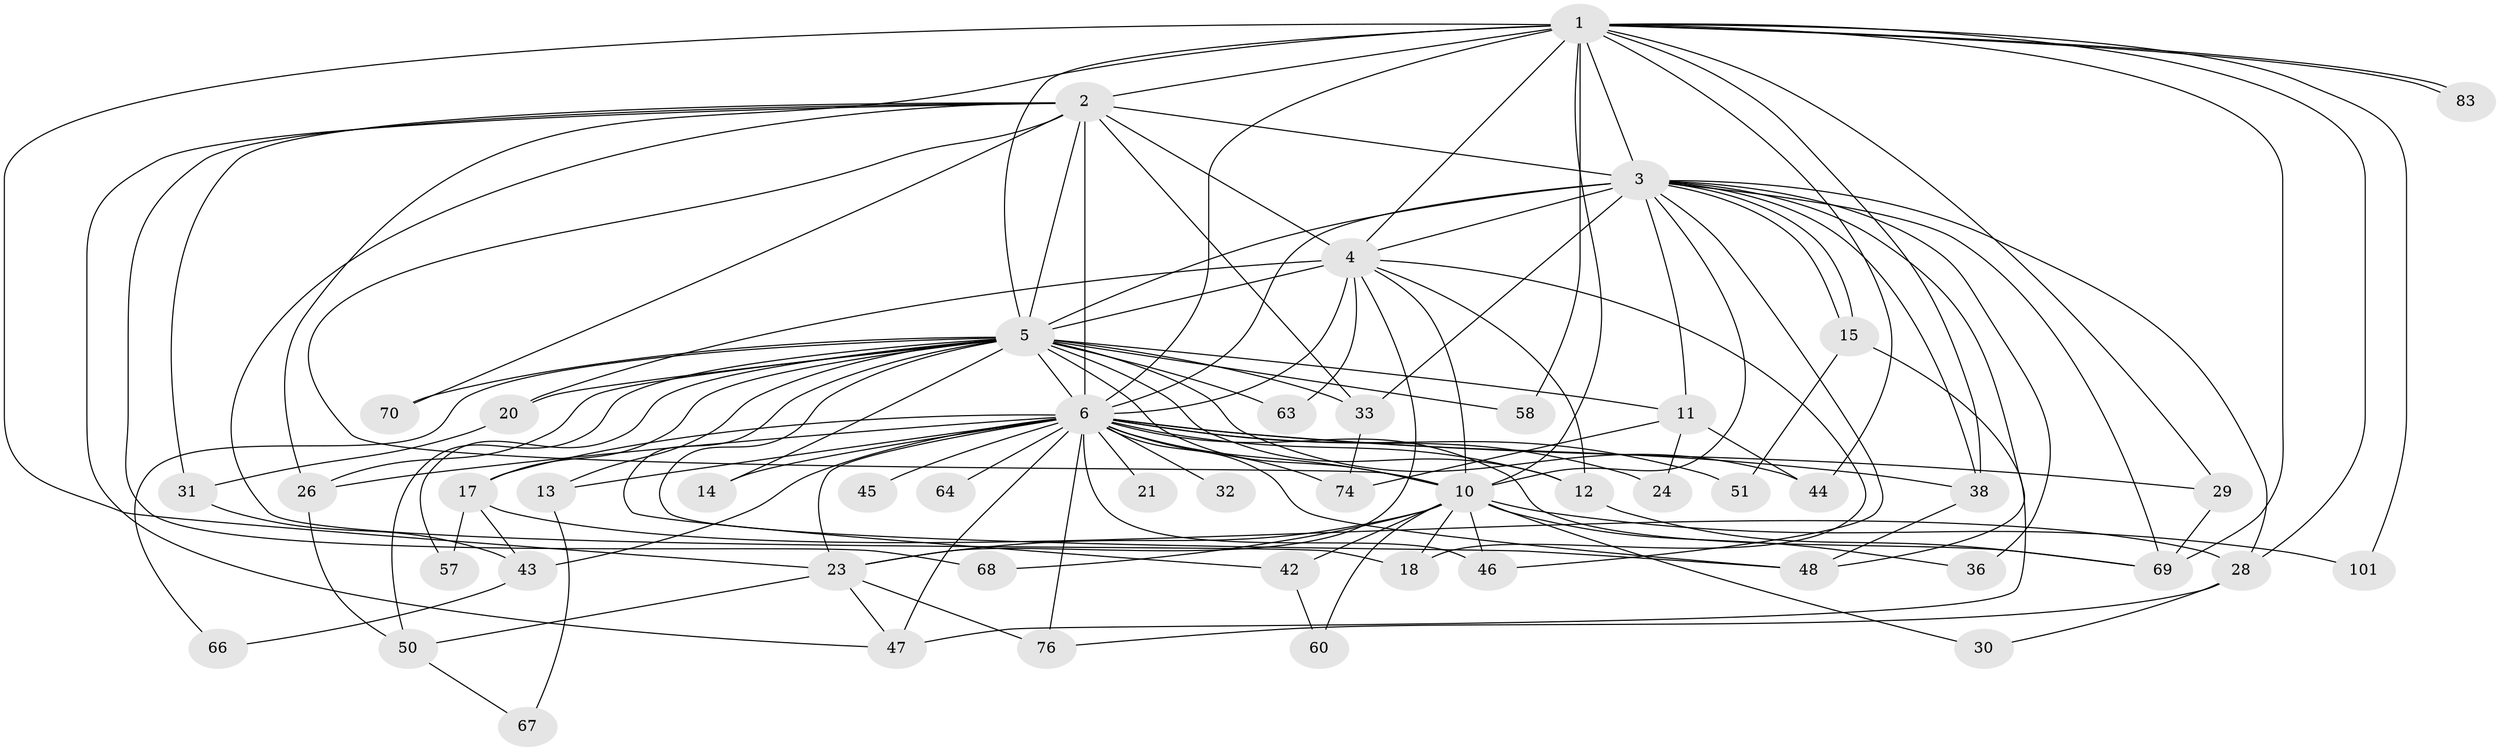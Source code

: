 // original degree distribution, {23: 0.009900990099009901, 14: 0.009900990099009901, 24: 0.009900990099009901, 15: 0.019801980198019802, 33: 0.009900990099009901, 20: 0.009900990099009901, 17: 0.009900990099009901, 19: 0.019801980198019802, 5: 0.0297029702970297, 3: 0.2376237623762376, 2: 0.4752475247524752, 4: 0.13861386138613863, 8: 0.019801980198019802}
// Generated by graph-tools (version 1.1) at 2025/13/03/09/25 04:13:52]
// undirected, 50 vertices, 124 edges
graph export_dot {
graph [start="1"]
  node [color=gray90,style=filled];
  1;
  2 [super="+19"];
  3 [super="+22+92"];
  4;
  5;
  6 [super="+25+27+7"];
  10;
  11;
  12 [super="+41"];
  13;
  14;
  15;
  17;
  18;
  20;
  21;
  23 [super="+39+56"];
  24;
  26 [super="+35"];
  28 [super="+90"];
  29;
  30;
  31;
  32;
  33 [super="+34"];
  36;
  38 [super="+78"];
  42;
  43 [super="+52"];
  44 [super="+54"];
  45;
  46 [super="+65"];
  47;
  48 [super="+77"];
  50;
  51;
  57;
  58;
  60;
  63;
  64;
  66;
  67;
  68;
  69 [super="+71"];
  70;
  74;
  76;
  83;
  101;
  1 -- 2;
  1 -- 3;
  1 -- 4;
  1 -- 5;
  1 -- 6 [weight=4];
  1 -- 10;
  1 -- 26;
  1 -- 28;
  1 -- 29;
  1 -- 44;
  1 -- 58;
  1 -- 69 [weight=3];
  1 -- 83;
  1 -- 83;
  1 -- 101;
  1 -- 23 [weight=2];
  1 -- 38;
  2 -- 3;
  2 -- 4;
  2 -- 5;
  2 -- 6 [weight=5];
  2 -- 10;
  2 -- 31;
  2 -- 33;
  2 -- 68;
  2 -- 70;
  2 -- 18;
  2 -- 47;
  3 -- 4;
  3 -- 5 [weight=3];
  3 -- 6 [weight=7];
  3 -- 10;
  3 -- 11;
  3 -- 15;
  3 -- 15;
  3 -- 28;
  3 -- 33;
  3 -- 36;
  3 -- 38;
  3 -- 48;
  3 -- 69 [weight=2];
  3 -- 46;
  4 -- 5;
  4 -- 6 [weight=5];
  4 -- 10;
  4 -- 18;
  4 -- 20;
  4 -- 23;
  4 -- 63;
  4 -- 12;
  5 -- 6 [weight=7];
  5 -- 10;
  5 -- 11;
  5 -- 12 [weight=3];
  5 -- 13;
  5 -- 14;
  5 -- 17;
  5 -- 20;
  5 -- 42;
  5 -- 48;
  5 -- 50;
  5 -- 57;
  5 -- 58;
  5 -- 63;
  5 -- 66;
  5 -- 70;
  5 -- 44;
  5 -- 33;
  5 -- 26;
  6 -- 10 [weight=5];
  6 -- 13;
  6 -- 14;
  6 -- 51;
  6 -- 32 [weight=2];
  6 -- 64 [weight=2];
  6 -- 69 [weight=2];
  6 -- 74;
  6 -- 12;
  6 -- 76;
  6 -- 17;
  6 -- 21 [weight=2];
  6 -- 23;
  6 -- 24 [weight=2];
  6 -- 26;
  6 -- 29;
  6 -- 38;
  6 -- 43 [weight=2];
  6 -- 45 [weight=2];
  6 -- 46 [weight=2];
  6 -- 47;
  6 -- 48;
  10 -- 18;
  10 -- 23;
  10 -- 30;
  10 -- 36;
  10 -- 42;
  10 -- 46;
  10 -- 60;
  10 -- 68;
  10 -- 101;
  11 -- 24;
  11 -- 44;
  11 -- 74;
  12 -- 69;
  13 -- 67;
  15 -- 47;
  15 -- 51;
  17 -- 43;
  17 -- 57;
  17 -- 28;
  20 -- 31;
  23 -- 76;
  23 -- 50;
  23 -- 47;
  26 -- 50;
  28 -- 30;
  28 -- 76;
  29 -- 69;
  31 -- 43;
  33 -- 74;
  38 -- 48;
  42 -- 60;
  43 -- 66;
  50 -- 67;
}
